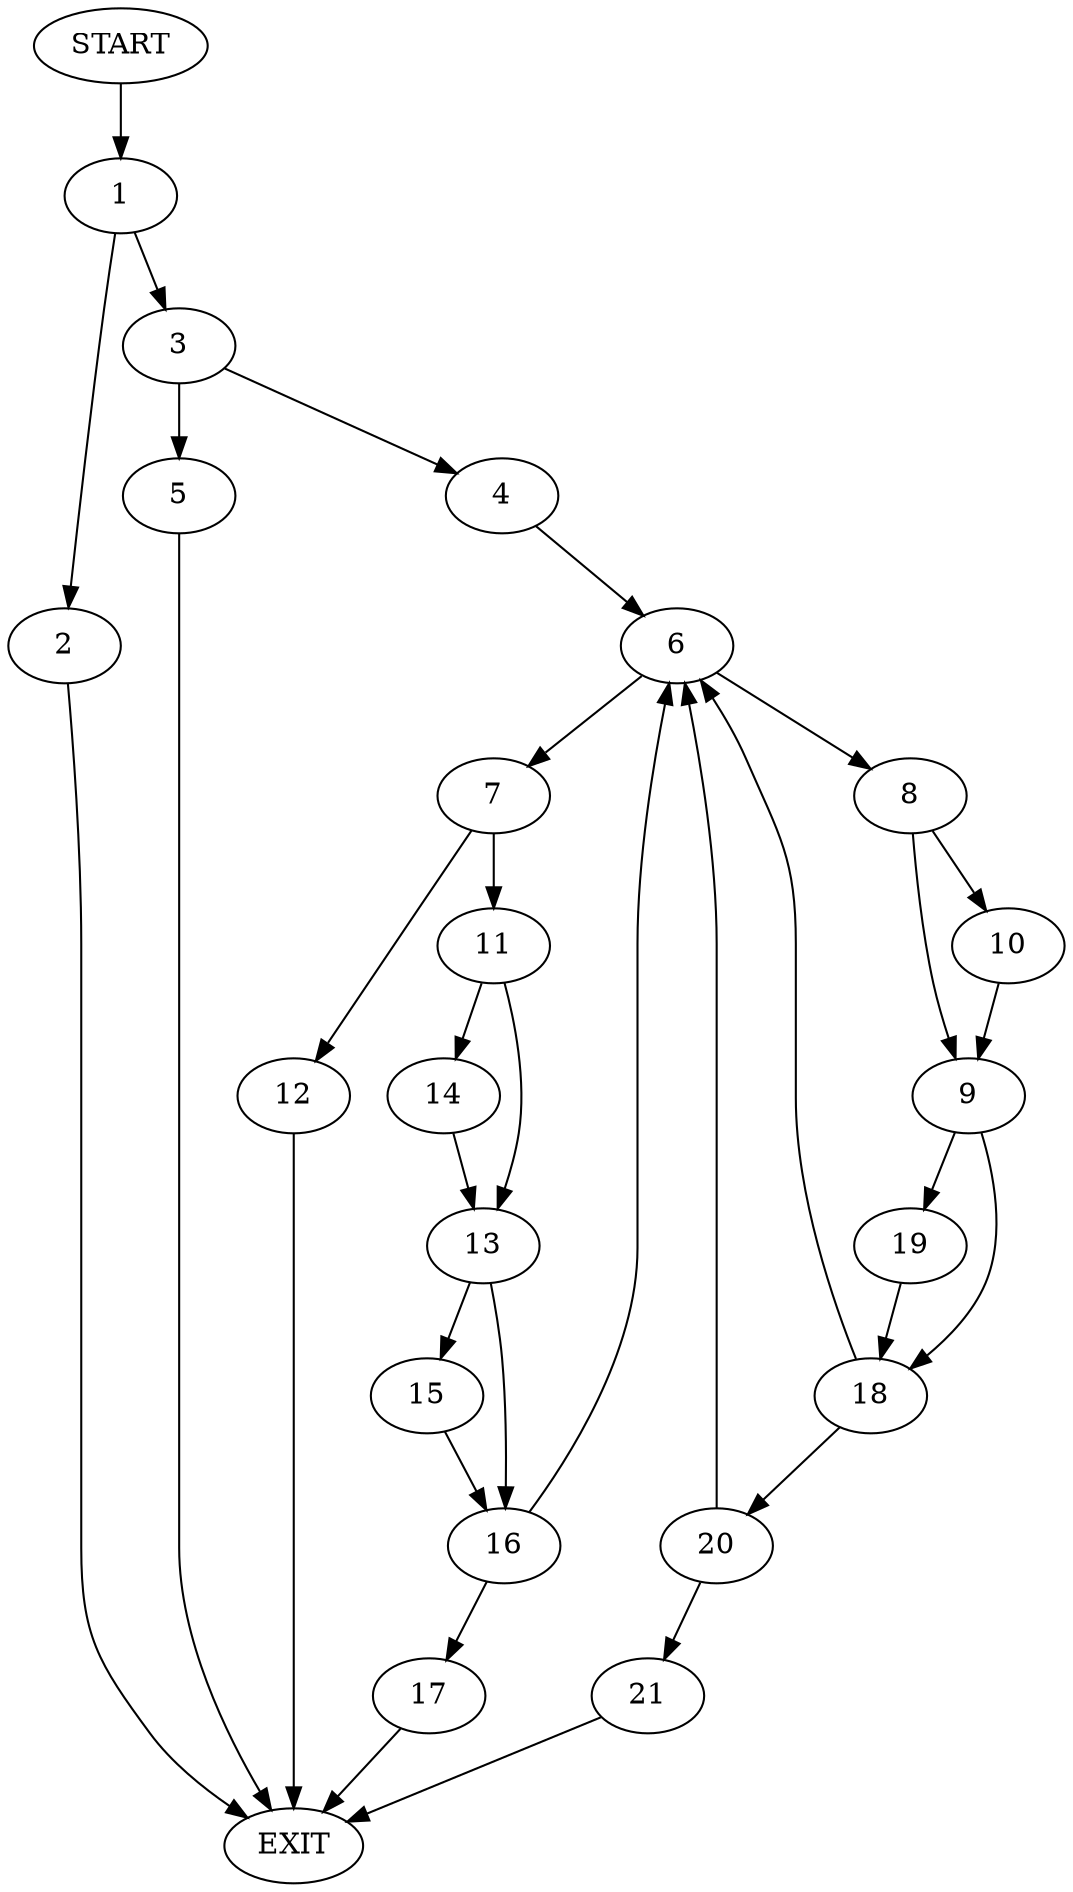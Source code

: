 digraph {
0 [label="START"]
22 [label="EXIT"]
0 -> 1
1 -> 2
1 -> 3
3 -> 4
3 -> 5
2 -> 22
5 -> 22
4 -> 6
6 -> 7
6 -> 8
8 -> 9
8 -> 10
7 -> 11
7 -> 12
12 -> 22
11 -> 13
11 -> 14
13 -> 15
13 -> 16
14 -> 13
16 -> 6
16 -> 17
15 -> 16
17 -> 22
10 -> 9
9 -> 18
9 -> 19
18 -> 20
18 -> 6
19 -> 18
20 -> 21
20 -> 6
21 -> 22
}

